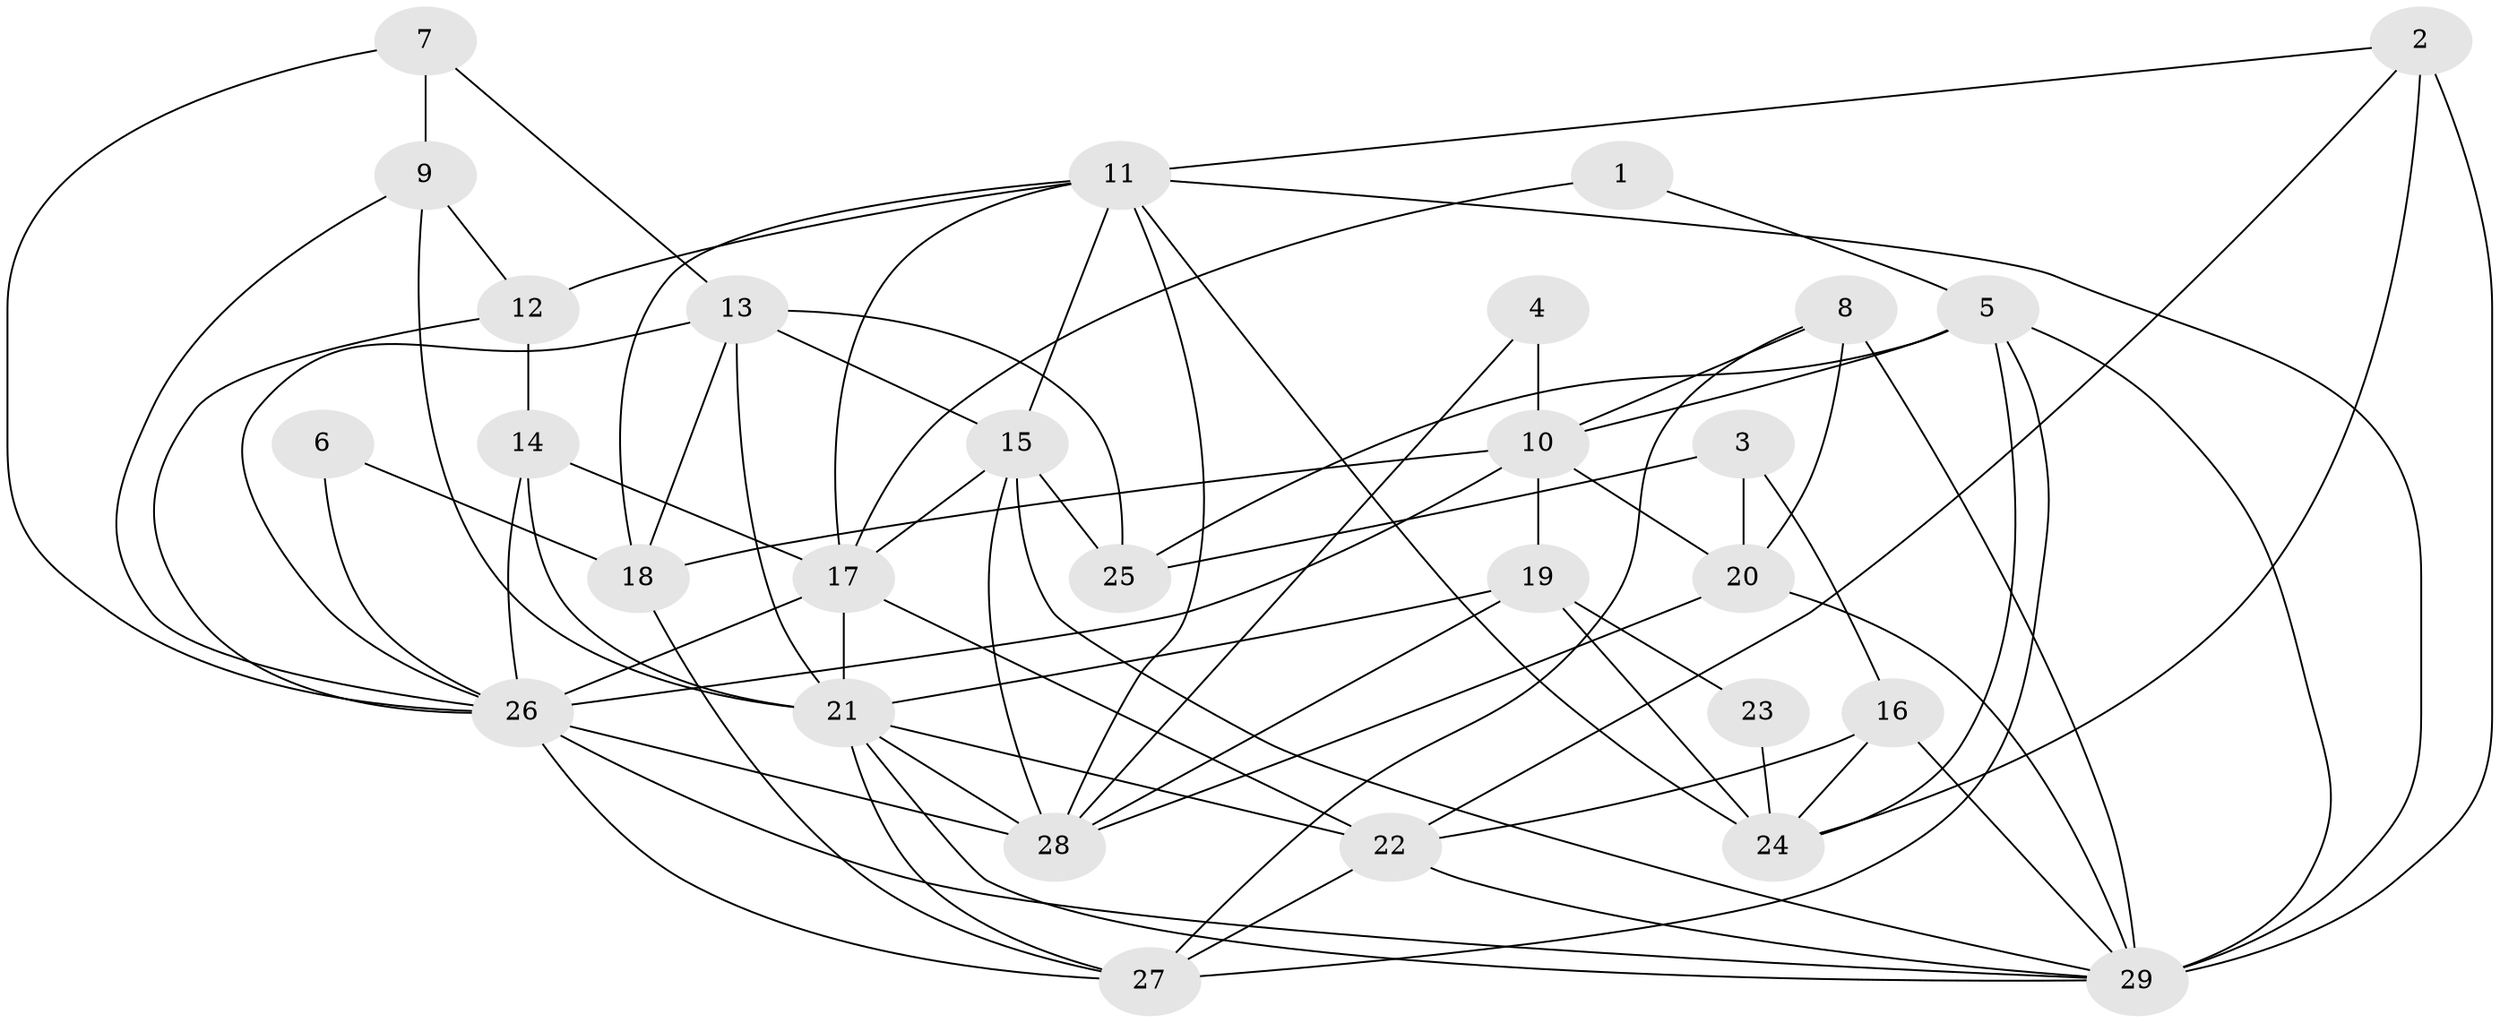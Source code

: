 // original degree distribution, {4: 0.3157894736842105, 2: 0.15789473684210525, 5: 0.15789473684210525, 6: 0.10526315789473684, 3: 0.21052631578947367, 7: 0.05263157894736842}
// Generated by graph-tools (version 1.1) at 2025/50/03/09/25 03:50:15]
// undirected, 29 vertices, 76 edges
graph export_dot {
graph [start="1"]
  node [color=gray90,style=filled];
  1;
  2;
  3;
  4;
  5;
  6;
  7;
  8;
  9;
  10;
  11;
  12;
  13;
  14;
  15;
  16;
  17;
  18;
  19;
  20;
  21;
  22;
  23;
  24;
  25;
  26;
  27;
  28;
  29;
  1 -- 5 [weight=1.0];
  1 -- 17 [weight=1.0];
  2 -- 11 [weight=1.0];
  2 -- 22 [weight=1.0];
  2 -- 24 [weight=1.0];
  2 -- 29 [weight=2.0];
  3 -- 16 [weight=1.0];
  3 -- 20 [weight=1.0];
  3 -- 25 [weight=1.0];
  4 -- 10 [weight=1.0];
  4 -- 28 [weight=1.0];
  5 -- 10 [weight=1.0];
  5 -- 24 [weight=1.0];
  5 -- 25 [weight=1.0];
  5 -- 27 [weight=1.0];
  5 -- 29 [weight=1.0];
  6 -- 18 [weight=1.0];
  6 -- 26 [weight=1.0];
  7 -- 9 [weight=1.0];
  7 -- 13 [weight=1.0];
  7 -- 26 [weight=1.0];
  8 -- 10 [weight=1.0];
  8 -- 20 [weight=2.0];
  8 -- 27 [weight=1.0];
  8 -- 29 [weight=1.0];
  9 -- 12 [weight=1.0];
  9 -- 21 [weight=1.0];
  9 -- 26 [weight=1.0];
  10 -- 18 [weight=1.0];
  10 -- 19 [weight=1.0];
  10 -- 20 [weight=2.0];
  10 -- 26 [weight=1.0];
  11 -- 12 [weight=1.0];
  11 -- 15 [weight=1.0];
  11 -- 17 [weight=2.0];
  11 -- 18 [weight=1.0];
  11 -- 24 [weight=1.0];
  11 -- 28 [weight=1.0];
  11 -- 29 [weight=2.0];
  12 -- 14 [weight=1.0];
  12 -- 26 [weight=1.0];
  13 -- 15 [weight=1.0];
  13 -- 18 [weight=1.0];
  13 -- 21 [weight=1.0];
  13 -- 25 [weight=1.0];
  13 -- 26 [weight=1.0];
  14 -- 17 [weight=1.0];
  14 -- 21 [weight=1.0];
  14 -- 26 [weight=1.0];
  15 -- 17 [weight=1.0];
  15 -- 25 [weight=1.0];
  15 -- 28 [weight=2.0];
  15 -- 29 [weight=1.0];
  16 -- 22 [weight=1.0];
  16 -- 24 [weight=1.0];
  16 -- 29 [weight=1.0];
  17 -- 21 [weight=1.0];
  17 -- 22 [weight=1.0];
  17 -- 26 [weight=1.0];
  18 -- 27 [weight=1.0];
  19 -- 21 [weight=1.0];
  19 -- 23 [weight=1.0];
  19 -- 24 [weight=1.0];
  19 -- 28 [weight=1.0];
  20 -- 28 [weight=1.0];
  20 -- 29 [weight=1.0];
  21 -- 22 [weight=1.0];
  21 -- 27 [weight=1.0];
  21 -- 28 [weight=1.0];
  21 -- 29 [weight=1.0];
  22 -- 27 [weight=1.0];
  22 -- 29 [weight=1.0];
  23 -- 24 [weight=1.0];
  26 -- 27 [weight=1.0];
  26 -- 28 [weight=1.0];
  26 -- 29 [weight=2.0];
}
